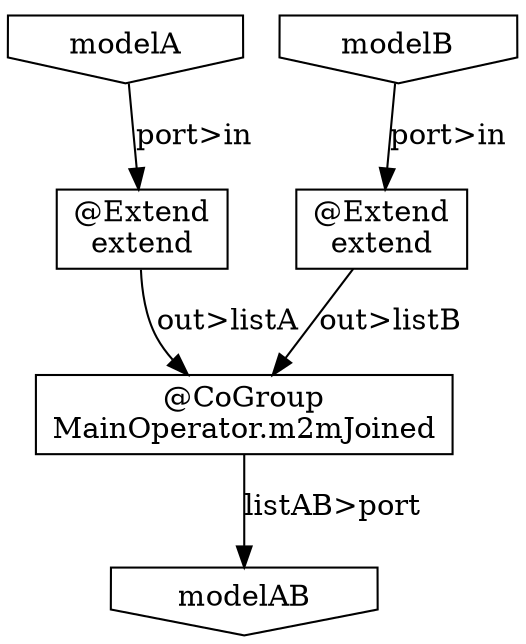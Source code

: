 digraph {
    "fc7cfc8a-c5d0-4f52-8bee-4f1579255e38" [shape=box, label="@Extend\nextend"];
    "0465a94a-6847-48be-a611-def554be7513" [shape=invhouse, label="modelA"];
    "88d89350-24a9-4f14-b4f5-63c054eb6f19" [shape=invhouse, label="modelB"];
    "9dde8171-ad62-481f-be74-97a3529f3471" [shape=box, label="@CoGroup\nMainOperator.m2mJoined"];
    "e10e3767-36ca-4391-9648-4b05d34bc5a9" [shape=box, label="@Extend\nextend"];
    "2aacd4a1-a824-4d9b-bc4e-dead98d24605" [shape=invhouse, label="modelAB"];
    "fc7cfc8a-c5d0-4f52-8bee-4f1579255e38" -> "9dde8171-ad62-481f-be74-97a3529f3471" [label="out>listB"];
    "0465a94a-6847-48be-a611-def554be7513" -> "e10e3767-36ca-4391-9648-4b05d34bc5a9" [label="port>in"];
    "88d89350-24a9-4f14-b4f5-63c054eb6f19" -> "fc7cfc8a-c5d0-4f52-8bee-4f1579255e38" [label="port>in"];
    "9dde8171-ad62-481f-be74-97a3529f3471" -> "2aacd4a1-a824-4d9b-bc4e-dead98d24605" [label="listAB>port"];
    "e10e3767-36ca-4391-9648-4b05d34bc5a9" -> "9dde8171-ad62-481f-be74-97a3529f3471" [label="out>listA"];
}
